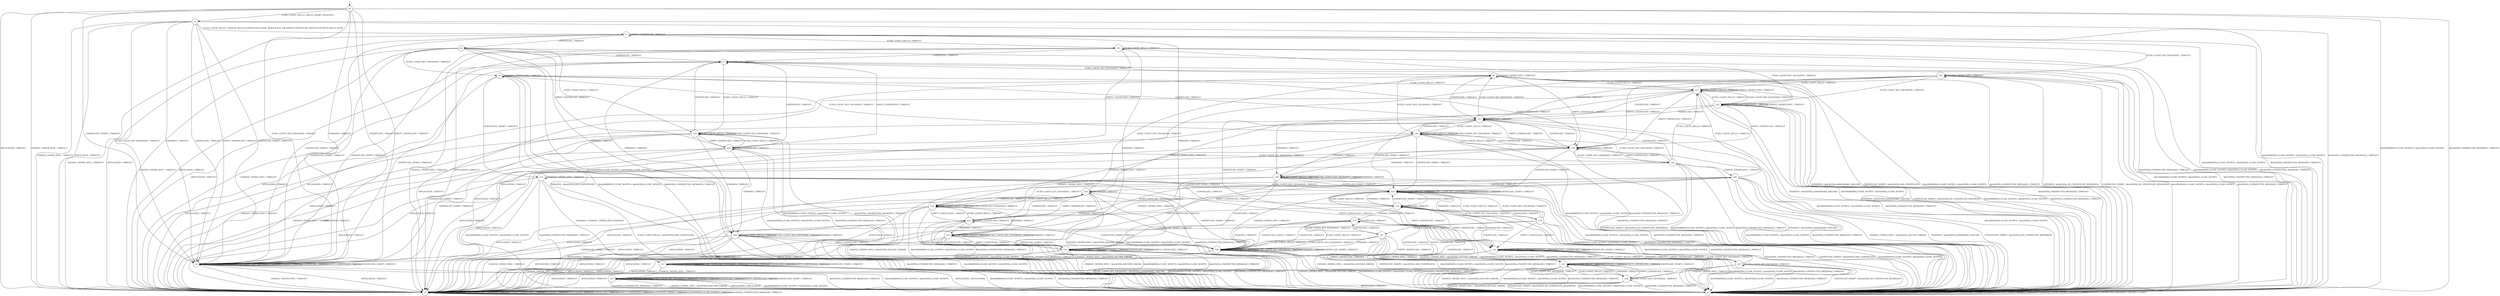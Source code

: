 digraph g {

	s0 [shape="circle" label="s0"];
	s1 [shape="circle" label="s1"];
	s2 [shape="circle" label="s2"];
	s3 [shape="circle" label="s3"];
	s4 [shape="circle" label="s4"];
	s5 [shape="circle" label="s5"];
	s6 [shape="circle" label="s6"];
	s7 [shape="circle" label="s7"];
	s8 [shape="circle" label="s8"];
	s9 [shape="circle" label="s9"];
	s10 [shape="circle" label="s10"];
	s11 [shape="circle" label="s11"];
	s12 [shape="circle" label="s12"];
	s13 [shape="circle" label="s13"];
	s14 [shape="circle" label="s14"];
	s15 [shape="circle" label="s15"];
	s16 [shape="circle" label="s16"];
	s17 [shape="circle" label="s17"];
	s18 [shape="circle" label="s18"];
	s19 [shape="circle" label="s19"];
	s20 [shape="circle" label="s20"];
	s21 [shape="circle" label="s21"];
	s22 [shape="circle" label="s22"];
	s23 [shape="circle" label="s23"];
	s24 [shape="circle" label="s24"];
	s25 [shape="circle" label="s25"];
	s26 [shape="circle" label="s26"];
	s27 [shape="circle" label="s27"];
	s28 [shape="circle" label="s28"];
	s29 [shape="circle" label="s29"];
	s30 [shape="circle" label="s30"];
	s31 [shape="circle" label="s31"];
	s32 [shape="circle" label="s32"];
	s33 [shape="circle" label="s33"];
	s34 [shape="circle" label="s34"];
	s35 [shape="circle" label="s35"];
	s36 [shape="circle" label="s36"];
	s37 [shape="circle" label="s37"];
	s38 [shape="circle" label="s38"];
	s39 [shape="circle" label="s39"];
	s40 [shape="circle" label="s40"];
	s0 -> s2 [label="ECDH_CLIENT_HELLO / HELLO_VERIFY_REQUEST+"];
	s0 -> s4 [label="ECDH_CLIENT_KEY_EXCHANGE / TIMEOUT"];
	s0 -> s1 [label="CHANGE_CIPHER_SPEC / TIMEOUT"];
	s0 -> s4 [label="FINISHED / TIMEOUT"];
	s0 -> s1 [label="APPLICATION / TIMEOUT"];
	s0 -> s4 [label="CERTIFICATE / TIMEOUT"];
	s0 -> s4 [label="EMPTY_CERTIFICATE / TIMEOUT"];
	s0 -> s4 [label="CERTIFICATE_VERIFY / TIMEOUT"];
	s0 -> s3 [label="Alert(WARNING,CLOSE_NOTIFY) / Alert(FATAL,CLOSE_NOTIFY)"];
	s0 -> s3 [label="Alert(FATAL,UNEXPECTED_MESSAGE) / TIMEOUT"];
	s1 -> s1 [label="ECDH_CLIENT_HELLO / TIMEOUT"];
	s1 -> s1 [label="ECDH_CLIENT_KEY_EXCHANGE / TIMEOUT"];
	s1 -> s1 [label="CHANGE_CIPHER_SPEC / TIMEOUT"];
	s1 -> s1 [label="FINISHED / TIMEOUT"];
	s1 -> s1 [label="APPLICATION / TIMEOUT"];
	s1 -> s1 [label="CERTIFICATE / TIMEOUT"];
	s1 -> s1 [label="EMPTY_CERTIFICATE / TIMEOUT"];
	s1 -> s1 [label="CERTIFICATE_VERIFY / TIMEOUT"];
	s1 -> s1 [label="Alert(WARNING,CLOSE_NOTIFY) / TIMEOUT"];
	s1 -> s1 [label="Alert(FATAL,UNEXPECTED_MESSAGE) / TIMEOUT"];
	s2 -> s5 [label="ECDH_CLIENT_HELLO / SERVER_HELLO,CERTIFICATE,ECDHE_SERVER_KEY_EXCHANGE,CERTIFICATE_REQUEST,SERVER_HELLO_DONE"];
	s2 -> s4 [label="ECDH_CLIENT_KEY_EXCHANGE / TIMEOUT"];
	s2 -> s1 [label="CHANGE_CIPHER_SPEC / TIMEOUT"];
	s2 -> s4 [label="FINISHED / TIMEOUT"];
	s2 -> s1 [label="APPLICATION / TIMEOUT"];
	s2 -> s4 [label="CERTIFICATE / TIMEOUT"];
	s2 -> s4 [label="EMPTY_CERTIFICATE / TIMEOUT"];
	s2 -> s4 [label="CERTIFICATE_VERIFY / TIMEOUT"];
	s2 -> s3 [label="Alert(WARNING,CLOSE_NOTIFY) / Alert(FATAL,CLOSE_NOTIFY)"];
	s2 -> s3 [label="Alert(FATAL,UNEXPECTED_MESSAGE) / TIMEOUT"];
	s3 -> s3 [label="ECDH_CLIENT_HELLO / SOCKET_CLOSED"];
	s3 -> s3 [label="ECDH_CLIENT_KEY_EXCHANGE / SOCKET_CLOSED"];
	s3 -> s3 [label="CHANGE_CIPHER_SPEC / SOCKET_CLOSED"];
	s3 -> s3 [label="FINISHED / SOCKET_CLOSED"];
	s3 -> s3 [label="APPLICATION / SOCKET_CLOSED"];
	s3 -> s3 [label="CERTIFICATE / SOCKET_CLOSED"];
	s3 -> s3 [label="EMPTY_CERTIFICATE / SOCKET_CLOSED"];
	s3 -> s3 [label="CERTIFICATE_VERIFY / SOCKET_CLOSED"];
	s3 -> s3 [label="Alert(WARNING,CLOSE_NOTIFY) / SOCKET_CLOSED"];
	s3 -> s3 [label="Alert(FATAL,UNEXPECTED_MESSAGE) / SOCKET_CLOSED"];
	s4 -> s4 [label="ECDH_CLIENT_HELLO / TIMEOUT"];
	s4 -> s4 [label="ECDH_CLIENT_KEY_EXCHANGE / TIMEOUT"];
	s4 -> s1 [label="CHANGE_CIPHER_SPEC / TIMEOUT"];
	s4 -> s4 [label="FINISHED / TIMEOUT"];
	s4 -> s1 [label="APPLICATION / TIMEOUT"];
	s4 -> s4 [label="CERTIFICATE / TIMEOUT"];
	s4 -> s4 [label="EMPTY_CERTIFICATE / TIMEOUT"];
	s4 -> s4 [label="CERTIFICATE_VERIFY / TIMEOUT"];
	s4 -> s3 [label="Alert(WARNING,CLOSE_NOTIFY) / Alert(FATAL,CLOSE_NOTIFY)"];
	s4 -> s3 [label="Alert(FATAL,UNEXPECTED_MESSAGE) / TIMEOUT"];
	s5 -> s21 [label="ECDH_CLIENT_HELLO / TIMEOUT"];
	s5 -> s10 [label="ECDH_CLIENT_KEY_EXCHANGE / TIMEOUT"];
	s5 -> s1 [label="CHANGE_CIPHER_SPEC / TIMEOUT"];
	s5 -> s12 [label="FINISHED / TIMEOUT"];
	s5 -> s1 [label="APPLICATION / TIMEOUT"];
	s5 -> s6 [label="CERTIFICATE / TIMEOUT"];
	s5 -> s5 [label="EMPTY_CERTIFICATE / TIMEOUT"];
	s5 -> s4 [label="CERTIFICATE_VERIFY / TIMEOUT"];
	s5 -> s3 [label="Alert(WARNING,CLOSE_NOTIFY) / Alert(FATAL,CLOSE_NOTIFY)"];
	s5 -> s3 [label="Alert(FATAL,UNEXPECTED_MESSAGE) / TIMEOUT"];
	s6 -> s19 [label="ECDH_CLIENT_HELLO / TIMEOUT"];
	s6 -> s9 [label="ECDH_CLIENT_KEY_EXCHANGE / TIMEOUT"];
	s6 -> s1 [label="CHANGE_CIPHER_SPEC / TIMEOUT"];
	s6 -> s20 [label="FINISHED / TIMEOUT"];
	s6 -> s1 [label="APPLICATION / TIMEOUT"];
	s6 -> s7 [label="CERTIFICATE / TIMEOUT"];
	s6 -> s29 [label="EMPTY_CERTIFICATE / TIMEOUT"];
	s6 -> s4 [label="CERTIFICATE_VERIFY / TIMEOUT"];
	s6 -> s3 [label="Alert(WARNING,CLOSE_NOTIFY) / Alert(FATAL,CLOSE_NOTIFY)"];
	s6 -> s3 [label="Alert(FATAL,UNEXPECTED_MESSAGE) / TIMEOUT"];
	s7 -> s19 [label="ECDH_CLIENT_HELLO / TIMEOUT"];
	s7 -> s8 [label="ECDH_CLIENT_KEY_EXCHANGE / TIMEOUT"];
	s7 -> s1 [label="CHANGE_CIPHER_SPEC / TIMEOUT"];
	s7 -> s20 [label="FINISHED / TIMEOUT"];
	s7 -> s1 [label="APPLICATION / TIMEOUT"];
	s7 -> s7 [label="CERTIFICATE / TIMEOUT"];
	s7 -> s29 [label="EMPTY_CERTIFICATE / TIMEOUT"];
	s7 -> s4 [label="CERTIFICATE_VERIFY / TIMEOUT"];
	s7 -> s3 [label="Alert(WARNING,CLOSE_NOTIFY) / Alert(FATAL,CLOSE_NOTIFY)"];
	s7 -> s3 [label="Alert(FATAL,UNEXPECTED_MESSAGE) / TIMEOUT"];
	s8 -> s15 [label="ECDH_CLIENT_HELLO / TIMEOUT"];
	s8 -> s40 [label="ECDH_CLIENT_KEY_EXCHANGE / TIMEOUT"];
	s8 -> s8 [label="CHANGE_CIPHER_SPEC / TIMEOUT"];
	s8 -> s3 [label="FINISHED / Alert(FATAL,HANDSHAKE_FAILURE)"];
	s8 -> s1 [label="APPLICATION / TIMEOUT"];
	s8 -> s37 [label="CERTIFICATE / TIMEOUT"];
	s8 -> s31 [label="EMPTY_CERTIFICATE / TIMEOUT"];
	s8 -> s3 [label="CERTIFICATE_VERIFY / Alert(FATAL,BAD_CERTIFICATE)"];
	s8 -> s3 [label="Alert(WARNING,CLOSE_NOTIFY) / Alert(FATAL,CLOSE_NOTIFY)"];
	s8 -> s3 [label="Alert(FATAL,UNEXPECTED_MESSAGE) / TIMEOUT"];
	s9 -> s15 [label="ECDH_CLIENT_HELLO / TIMEOUT"];
	s9 -> s40 [label="ECDH_CLIENT_KEY_EXCHANGE / TIMEOUT"];
	s9 -> s9 [label="CHANGE_CIPHER_SPEC / TIMEOUT"];
	s9 -> s3 [label="FINISHED / Alert(FATAL,BAD_CERTIFICATE)"];
	s9 -> s1 [label="APPLICATION / TIMEOUT"];
	s9 -> s37 [label="CERTIFICATE / TIMEOUT"];
	s9 -> s31 [label="EMPTY_CERTIFICATE / TIMEOUT"];
	s9 -> s11 [label="CERTIFICATE_VERIFY / TIMEOUT"];
	s9 -> s3 [label="Alert(WARNING,CLOSE_NOTIFY) / Alert(FATAL,CLOSE_NOTIFY)"];
	s9 -> s3 [label="Alert(FATAL,UNEXPECTED_MESSAGE) / TIMEOUT"];
	s10 -> s15 [label="ECDH_CLIENT_HELLO / TIMEOUT"];
	s10 -> s14 [label="ECDH_CLIENT_KEY_EXCHANGE / TIMEOUT"];
	s10 -> s10 [label="CHANGE_CIPHER_SPEC / TIMEOUT"];
	s10 -> s3 [label="FINISHED / Alert(FATAL,NO_CERTIFICATE_RESERVED)"];
	s10 -> s1 [label="APPLICATION / TIMEOUT"];
	s10 -> s37 [label="CERTIFICATE / TIMEOUT"];
	s10 -> s31 [label="EMPTY_CERTIFICATE / TIMEOUT"];
	s10 -> s3 [label="CERTIFICATE_VERIFY / Alert(FATAL,NO_CERTIFICATE_RESERVED)"];
	s10 -> s3 [label="Alert(WARNING,CLOSE_NOTIFY) / Alert(FATAL,CLOSE_NOTIFY)"];
	s10 -> s3 [label="Alert(FATAL,UNEXPECTED_MESSAGE) / TIMEOUT"];
	s11 -> s3 [label="ECDH_CLIENT_HELLO / Alert(FATAL,BAD_CERTIFICATE)"];
	s11 -> s24 [label="ECDH_CLIENT_KEY_EXCHANGE / TIMEOUT"];
	s11 -> s11 [label="CHANGE_CIPHER_SPEC / TIMEOUT"];
	s11 -> s13 [label="FINISHED / CHANGE_CIPHER_SPEC,FINISHED"];
	s11 -> s1 [label="APPLICATION / TIMEOUT"];
	s11 -> s16 [label="CERTIFICATE / TIMEOUT"];
	s11 -> s22 [label="EMPTY_CERTIFICATE / TIMEOUT"];
	s11 -> s24 [label="CERTIFICATE_VERIFY / TIMEOUT"];
	s11 -> s3 [label="Alert(WARNING,CLOSE_NOTIFY) / Alert(FATAL,CLOSE_NOTIFY)"];
	s11 -> s3 [label="Alert(FATAL,UNEXPECTED_MESSAGE) / TIMEOUT"];
	s12 -> s12 [label="ECDH_CLIENT_HELLO / TIMEOUT"];
	s12 -> s3 [label="ECDH_CLIENT_KEY_EXCHANGE / Alert(FATAL,HANDSHAKE_FAILURE)"];
	s12 -> s1 [label="CHANGE_CIPHER_SPEC / TIMEOUT"];
	s12 -> s12 [label="FINISHED / TIMEOUT"];
	s12 -> s1 [label="APPLICATION / TIMEOUT"];
	s12 -> s12 [label="CERTIFICATE / TIMEOUT"];
	s12 -> s12 [label="EMPTY_CERTIFICATE / TIMEOUT"];
	s12 -> s4 [label="CERTIFICATE_VERIFY / TIMEOUT"];
	s12 -> s3 [label="Alert(WARNING,CLOSE_NOTIFY) / Alert(FATAL,CLOSE_NOTIFY)"];
	s12 -> s3 [label="Alert(FATAL,UNEXPECTED_MESSAGE) / TIMEOUT"];
	s13 -> s13 [label="ECDH_CLIENT_HELLO / TIMEOUT"];
	s13 -> s13 [label="ECDH_CLIENT_KEY_EXCHANGE / TIMEOUT"];
	s13 -> s35 [label="CHANGE_CIPHER_SPEC / TIMEOUT"];
	s13 -> s13 [label="FINISHED / TIMEOUT"];
	s13 -> s3 [label="APPLICATION / APPLICATION"];
	s13 -> s13 [label="CERTIFICATE / TIMEOUT"];
	s13 -> s13 [label="EMPTY_CERTIFICATE / TIMEOUT"];
	s13 -> s13 [label="CERTIFICATE_VERIFY / TIMEOUT"];
	s13 -> s3 [label="Alert(WARNING,CLOSE_NOTIFY) / Alert(FATAL,CLOSE_NOTIFY)"];
	s13 -> s3 [label="Alert(FATAL,UNEXPECTED_MESSAGE) / TIMEOUT"];
	s14 -> s15 [label="ECDH_CLIENT_HELLO / TIMEOUT"];
	s14 -> s14 [label="ECDH_CLIENT_KEY_EXCHANGE / TIMEOUT"];
	s14 -> s14 [label="CHANGE_CIPHER_SPEC / TIMEOUT"];
	s14 -> s3 [label="FINISHED / Alert(FATAL,HANDSHAKE_FAILURE)"];
	s14 -> s1 [label="APPLICATION / TIMEOUT"];
	s14 -> s37 [label="CERTIFICATE / TIMEOUT"];
	s14 -> s31 [label="EMPTY_CERTIFICATE / TIMEOUT"];
	s14 -> s3 [label="CERTIFICATE_VERIFY / Alert(FATAL,NO_CERTIFICATE_RESERVED)"];
	s14 -> s3 [label="Alert(WARNING,CLOSE_NOTIFY) / Alert(FATAL,CLOSE_NOTIFY)"];
	s14 -> s3 [label="Alert(FATAL,UNEXPECTED_MESSAGE) / TIMEOUT"];
	s15 -> s15 [label="ECDH_CLIENT_HELLO / TIMEOUT"];
	s15 -> s14 [label="ECDH_CLIENT_KEY_EXCHANGE / TIMEOUT"];
	s15 -> s15 [label="CHANGE_CIPHER_SPEC / TIMEOUT"];
	s15 -> s3 [label="FINISHED / Alert(FATAL,HANDSHAKE_FAILURE)"];
	s15 -> s1 [label="APPLICATION / TIMEOUT"];
	s15 -> s37 [label="CERTIFICATE / TIMEOUT"];
	s15 -> s31 [label="EMPTY_CERTIFICATE / TIMEOUT"];
	s15 -> s22 [label="CERTIFICATE_VERIFY / TIMEOUT"];
	s15 -> s3 [label="Alert(WARNING,CLOSE_NOTIFY) / Alert(FATAL,CLOSE_NOTIFY)"];
	s15 -> s3 [label="Alert(FATAL,UNEXPECTED_MESSAGE) / TIMEOUT"];
	s16 -> s24 [label="ECDH_CLIENT_HELLO / TIMEOUT"];
	s16 -> s18 [label="ECDH_CLIENT_KEY_EXCHANGE / TIMEOUT"];
	s16 -> s17 [label="CHANGE_CIPHER_SPEC / TIMEOUT"];
	s16 -> s24 [label="FINISHED / TIMEOUT"];
	s16 -> s1 [label="APPLICATION / TIMEOUT"];
	s16 -> s16 [label="CERTIFICATE / TIMEOUT"];
	s16 -> s22 [label="EMPTY_CERTIFICATE / TIMEOUT"];
	s16 -> s24 [label="CERTIFICATE_VERIFY / TIMEOUT"];
	s16 -> s3 [label="Alert(WARNING,CLOSE_NOTIFY) / Alert(FATAL,CLOSE_NOTIFY)"];
	s16 -> s3 [label="Alert(FATAL,UNEXPECTED_MESSAGE) / TIMEOUT"];
	s17 -> s28 [label="ECDH_CLIENT_HELLO / TIMEOUT"];
	s17 -> s27 [label="ECDH_CLIENT_KEY_EXCHANGE / TIMEOUT"];
	s17 -> s3 [label="CHANGE_CIPHER_SPEC / Alert(FATAL,DECODE_ERROR)"];
	s17 -> s28 [label="FINISHED / TIMEOUT"];
	s17 -> s1 [label="APPLICATION / TIMEOUT"];
	s17 -> s17 [label="CERTIFICATE / TIMEOUT"];
	s17 -> s25 [label="EMPTY_CERTIFICATE / TIMEOUT"];
	s17 -> s28 [label="CERTIFICATE_VERIFY / TIMEOUT"];
	s17 -> s3 [label="Alert(WARNING,CLOSE_NOTIFY) / Alert(FATAL,CLOSE_NOTIFY)"];
	s17 -> s3 [label="Alert(FATAL,UNEXPECTED_MESSAGE) / TIMEOUT"];
	s18 -> s24 [label="ECDH_CLIENT_HELLO / TIMEOUT"];
	s18 -> s24 [label="ECDH_CLIENT_KEY_EXCHANGE / TIMEOUT"];
	s18 -> s27 [label="CHANGE_CIPHER_SPEC / TIMEOUT"];
	s18 -> s24 [label="FINISHED / TIMEOUT"];
	s18 -> s1 [label="APPLICATION / TIMEOUT"];
	s18 -> s16 [label="CERTIFICATE / TIMEOUT"];
	s18 -> s22 [label="EMPTY_CERTIFICATE / TIMEOUT"];
	s18 -> s3 [label="CERTIFICATE_VERIFY / Alert(FATAL,BAD_CERTIFICATE)"];
	s18 -> s3 [label="Alert(WARNING,CLOSE_NOTIFY) / Alert(FATAL,CLOSE_NOTIFY)"];
	s18 -> s3 [label="Alert(FATAL,UNEXPECTED_MESSAGE) / TIMEOUT"];
	s19 -> s19 [label="ECDH_CLIENT_HELLO / TIMEOUT"];
	s19 -> s19 [label="ECDH_CLIENT_KEY_EXCHANGE / TIMEOUT"];
	s19 -> s1 [label="CHANGE_CIPHER_SPEC / TIMEOUT"];
	s19 -> s20 [label="FINISHED / TIMEOUT"];
	s19 -> s1 [label="APPLICATION / TIMEOUT"];
	s19 -> s7 [label="CERTIFICATE / TIMEOUT"];
	s19 -> s29 [label="EMPTY_CERTIFICATE / TIMEOUT"];
	s19 -> s4 [label="CERTIFICATE_VERIFY / TIMEOUT"];
	s19 -> s3 [label="Alert(WARNING,CLOSE_NOTIFY) / Alert(FATAL,CLOSE_NOTIFY)"];
	s19 -> s3 [label="Alert(FATAL,UNEXPECTED_MESSAGE) / TIMEOUT"];
	s20 -> s20 [label="ECDH_CLIENT_HELLO / TIMEOUT"];
	s20 -> s20 [label="ECDH_CLIENT_KEY_EXCHANGE / TIMEOUT"];
	s20 -> s1 [label="CHANGE_CIPHER_SPEC / TIMEOUT"];
	s20 -> s20 [label="FINISHED / TIMEOUT"];
	s20 -> s1 [label="APPLICATION / TIMEOUT"];
	s20 -> s12 [label="CERTIFICATE / TIMEOUT"];
	s20 -> s12 [label="EMPTY_CERTIFICATE / TIMEOUT"];
	s20 -> s4 [label="CERTIFICATE_VERIFY / TIMEOUT"];
	s20 -> s3 [label="Alert(WARNING,CLOSE_NOTIFY) / Alert(FATAL,CLOSE_NOTIFY)"];
	s20 -> s3 [label="Alert(FATAL,UNEXPECTED_MESSAGE) / TIMEOUT"];
	s21 -> s21 [label="ECDH_CLIENT_HELLO / TIMEOUT"];
	s21 -> s14 [label="ECDH_CLIENT_KEY_EXCHANGE / TIMEOUT"];
	s21 -> s1 [label="CHANGE_CIPHER_SPEC / TIMEOUT"];
	s21 -> s12 [label="FINISHED / TIMEOUT"];
	s21 -> s1 [label="APPLICATION / TIMEOUT"];
	s21 -> s7 [label="CERTIFICATE / TIMEOUT"];
	s21 -> s29 [label="EMPTY_CERTIFICATE / TIMEOUT"];
	s21 -> s4 [label="CERTIFICATE_VERIFY / TIMEOUT"];
	s21 -> s3 [label="Alert(WARNING,CLOSE_NOTIFY) / Alert(FATAL,CLOSE_NOTIFY)"];
	s21 -> s3 [label="Alert(FATAL,UNEXPECTED_MESSAGE) / TIMEOUT"];
	s22 -> s22 [label="ECDH_CLIENT_HELLO / TIMEOUT"];
	s22 -> s23 [label="ECDH_CLIENT_KEY_EXCHANGE / TIMEOUT"];
	s22 -> s25 [label="CHANGE_CIPHER_SPEC / TIMEOUT"];
	s22 -> s22 [label="FINISHED / TIMEOUT"];
	s22 -> s1 [label="APPLICATION / TIMEOUT"];
	s22 -> s16 [label="CERTIFICATE / TIMEOUT"];
	s22 -> s22 [label="EMPTY_CERTIFICATE / TIMEOUT"];
	s22 -> s22 [label="CERTIFICATE_VERIFY / TIMEOUT"];
	s22 -> s3 [label="Alert(WARNING,CLOSE_NOTIFY) / Alert(FATAL,CLOSE_NOTIFY)"];
	s22 -> s3 [label="Alert(FATAL,UNEXPECTED_MESSAGE) / TIMEOUT"];
	s23 -> s22 [label="ECDH_CLIENT_HELLO / TIMEOUT"];
	s23 -> s23 [label="ECDH_CLIENT_KEY_EXCHANGE / TIMEOUT"];
	s23 -> s26 [label="CHANGE_CIPHER_SPEC / TIMEOUT"];
	s23 -> s22 [label="FINISHED / TIMEOUT"];
	s23 -> s1 [label="APPLICATION / TIMEOUT"];
	s23 -> s16 [label="CERTIFICATE / TIMEOUT"];
	s23 -> s22 [label="EMPTY_CERTIFICATE / TIMEOUT"];
	s23 -> s3 [label="CERTIFICATE_VERIFY / Alert(FATAL,NO_CERTIFICATE_RESERVED)"];
	s23 -> s3 [label="Alert(WARNING,CLOSE_NOTIFY) / Alert(FATAL,CLOSE_NOTIFY)"];
	s23 -> s3 [label="Alert(FATAL,UNEXPECTED_MESSAGE) / TIMEOUT"];
	s24 -> s24 [label="ECDH_CLIENT_HELLO / TIMEOUT"];
	s24 -> s24 [label="ECDH_CLIENT_KEY_EXCHANGE / TIMEOUT"];
	s24 -> s28 [label="CHANGE_CIPHER_SPEC / TIMEOUT"];
	s24 -> s24 [label="FINISHED / TIMEOUT"];
	s24 -> s1 [label="APPLICATION / TIMEOUT"];
	s24 -> s16 [label="CERTIFICATE / TIMEOUT"];
	s24 -> s22 [label="EMPTY_CERTIFICATE / TIMEOUT"];
	s24 -> s24 [label="CERTIFICATE_VERIFY / TIMEOUT"];
	s24 -> s3 [label="Alert(WARNING,CLOSE_NOTIFY) / Alert(FATAL,CLOSE_NOTIFY)"];
	s24 -> s3 [label="Alert(FATAL,UNEXPECTED_MESSAGE) / TIMEOUT"];
	s25 -> s25 [label="ECDH_CLIENT_HELLO / TIMEOUT"];
	s25 -> s26 [label="ECDH_CLIENT_KEY_EXCHANGE / TIMEOUT"];
	s25 -> s3 [label="CHANGE_CIPHER_SPEC / Alert(FATAL,DECODE_ERROR)"];
	s25 -> s25 [label="FINISHED / TIMEOUT"];
	s25 -> s1 [label="APPLICATION / TIMEOUT"];
	s25 -> s17 [label="CERTIFICATE / TIMEOUT"];
	s25 -> s25 [label="EMPTY_CERTIFICATE / TIMEOUT"];
	s25 -> s25 [label="CERTIFICATE_VERIFY / TIMEOUT"];
	s25 -> s3 [label="Alert(WARNING,CLOSE_NOTIFY) / Alert(FATAL,CLOSE_NOTIFY)"];
	s25 -> s3 [label="Alert(FATAL,UNEXPECTED_MESSAGE) / TIMEOUT"];
	s26 -> s25 [label="ECDH_CLIENT_HELLO / TIMEOUT"];
	s26 -> s26 [label="ECDH_CLIENT_KEY_EXCHANGE / TIMEOUT"];
	s26 -> s3 [label="CHANGE_CIPHER_SPEC / Alert(FATAL,DECODE_ERROR)"];
	s26 -> s25 [label="FINISHED / TIMEOUT"];
	s26 -> s1 [label="APPLICATION / TIMEOUT"];
	s26 -> s17 [label="CERTIFICATE / TIMEOUT"];
	s26 -> s25 [label="EMPTY_CERTIFICATE / TIMEOUT"];
	s26 -> s3 [label="CERTIFICATE_VERIFY / Alert(FATAL,NO_CERTIFICATE_RESERVED)"];
	s26 -> s3 [label="Alert(WARNING,CLOSE_NOTIFY) / Alert(FATAL,CLOSE_NOTIFY)"];
	s26 -> s3 [label="Alert(FATAL,UNEXPECTED_MESSAGE) / TIMEOUT"];
	s27 -> s28 [label="ECDH_CLIENT_HELLO / TIMEOUT"];
	s27 -> s28 [label="ECDH_CLIENT_KEY_EXCHANGE / TIMEOUT"];
	s27 -> s3 [label="CHANGE_CIPHER_SPEC / Alert(FATAL,DECODE_ERROR)"];
	s27 -> s28 [label="FINISHED / TIMEOUT"];
	s27 -> s1 [label="APPLICATION / TIMEOUT"];
	s27 -> s17 [label="CERTIFICATE / TIMEOUT"];
	s27 -> s25 [label="EMPTY_CERTIFICATE / TIMEOUT"];
	s27 -> s3 [label="CERTIFICATE_VERIFY / Alert(FATAL,BAD_CERTIFICATE)"];
	s27 -> s3 [label="Alert(WARNING,CLOSE_NOTIFY) / Alert(FATAL,CLOSE_NOTIFY)"];
	s27 -> s3 [label="Alert(FATAL,UNEXPECTED_MESSAGE) / TIMEOUT"];
	s28 -> s28 [label="ECDH_CLIENT_HELLO / TIMEOUT"];
	s28 -> s28 [label="ECDH_CLIENT_KEY_EXCHANGE / TIMEOUT"];
	s28 -> s3 [label="CHANGE_CIPHER_SPEC / Alert(FATAL,DECODE_ERROR)"];
	s28 -> s28 [label="FINISHED / TIMEOUT"];
	s28 -> s1 [label="APPLICATION / TIMEOUT"];
	s28 -> s17 [label="CERTIFICATE / TIMEOUT"];
	s28 -> s25 [label="EMPTY_CERTIFICATE / TIMEOUT"];
	s28 -> s28 [label="CERTIFICATE_VERIFY / TIMEOUT"];
	s28 -> s3 [label="Alert(WARNING,CLOSE_NOTIFY) / Alert(FATAL,CLOSE_NOTIFY)"];
	s28 -> s3 [label="Alert(FATAL,UNEXPECTED_MESSAGE) / TIMEOUT"];
	s29 -> s19 [label="ECDH_CLIENT_HELLO / TIMEOUT"];
	s29 -> s30 [label="ECDH_CLIENT_KEY_EXCHANGE / TIMEOUT"];
	s29 -> s1 [label="CHANGE_CIPHER_SPEC / TIMEOUT"];
	s29 -> s20 [label="FINISHED / TIMEOUT"];
	s29 -> s1 [label="APPLICATION / TIMEOUT"];
	s29 -> s7 [label="CERTIFICATE / TIMEOUT"];
	s29 -> s29 [label="EMPTY_CERTIFICATE / TIMEOUT"];
	s29 -> s4 [label="CERTIFICATE_VERIFY / TIMEOUT"];
	s29 -> s3 [label="Alert(WARNING,CLOSE_NOTIFY) / Alert(FATAL,CLOSE_NOTIFY)"];
	s29 -> s3 [label="Alert(FATAL,UNEXPECTED_MESSAGE) / TIMEOUT"];
	s30 -> s15 [label="ECDH_CLIENT_HELLO / TIMEOUT"];
	s30 -> s40 [label="ECDH_CLIENT_KEY_EXCHANGE / TIMEOUT"];
	s30 -> s36 [label="CHANGE_CIPHER_SPEC / TIMEOUT"];
	s30 -> s3 [label="FINISHED / Alert(FATAL,HANDSHAKE_FAILURE)"];
	s30 -> s1 [label="APPLICATION / TIMEOUT"];
	s30 -> s37 [label="CERTIFICATE / TIMEOUT"];
	s30 -> s31 [label="EMPTY_CERTIFICATE / TIMEOUT"];
	s30 -> s3 [label="CERTIFICATE_VERIFY / Alert(FATAL,NO_CERTIFICATE_RESERVED)"];
	s30 -> s3 [label="Alert(WARNING,CLOSE_NOTIFY) / Alert(FATAL,CLOSE_NOTIFY)"];
	s30 -> s3 [label="Alert(FATAL,UNEXPECTED_MESSAGE) / TIMEOUT"];
	s31 -> s40 [label="ECDH_CLIENT_HELLO / TIMEOUT"];
	s31 -> s30 [label="ECDH_CLIENT_KEY_EXCHANGE / TIMEOUT"];
	s31 -> s32 [label="CHANGE_CIPHER_SPEC / TIMEOUT"];
	s31 -> s39 [label="FINISHED / TIMEOUT"];
	s31 -> s1 [label="APPLICATION / TIMEOUT"];
	s31 -> s37 [label="CERTIFICATE / TIMEOUT"];
	s31 -> s31 [label="EMPTY_CERTIFICATE / TIMEOUT"];
	s31 -> s24 [label="CERTIFICATE_VERIFY / TIMEOUT"];
	s31 -> s3 [label="Alert(WARNING,CLOSE_NOTIFY) / Alert(FATAL,CLOSE_NOTIFY)"];
	s31 -> s3 [label="Alert(FATAL,UNEXPECTED_MESSAGE) / TIMEOUT"];
	s32 -> s34 [label="ECDH_CLIENT_HELLO / TIMEOUT"];
	s32 -> s36 [label="ECDH_CLIENT_KEY_EXCHANGE / TIMEOUT"];
	s32 -> s3 [label="CHANGE_CIPHER_SPEC / Alert(FATAL,DECODE_ERROR)"];
	s32 -> s33 [label="FINISHED / TIMEOUT"];
	s32 -> s1 [label="APPLICATION / TIMEOUT"];
	s32 -> s38 [label="CERTIFICATE / TIMEOUT"];
	s32 -> s32 [label="EMPTY_CERTIFICATE / TIMEOUT"];
	s32 -> s28 [label="CERTIFICATE_VERIFY / TIMEOUT"];
	s32 -> s3 [label="Alert(WARNING,CLOSE_NOTIFY) / Alert(FATAL,CLOSE_NOTIFY)"];
	s32 -> s3 [label="Alert(FATAL,UNEXPECTED_MESSAGE) / TIMEOUT"];
	s33 -> s33 [label="ECDH_CLIENT_HELLO / TIMEOUT"];
	s33 -> s33 [label="ECDH_CLIENT_KEY_EXCHANGE / TIMEOUT"];
	s33 -> s3 [label="CHANGE_CIPHER_SPEC / Alert(FATAL,DECODE_ERROR)"];
	s33 -> s33 [label="FINISHED / TIMEOUT"];
	s33 -> s1 [label="APPLICATION / TIMEOUT"];
	s33 -> s12 [label="CERTIFICATE / TIMEOUT"];
	s33 -> s12 [label="EMPTY_CERTIFICATE / TIMEOUT"];
	s33 -> s28 [label="CERTIFICATE_VERIFY / TIMEOUT"];
	s33 -> s3 [label="Alert(WARNING,CLOSE_NOTIFY) / Alert(FATAL,CLOSE_NOTIFY)"];
	s33 -> s3 [label="Alert(FATAL,UNEXPECTED_MESSAGE) / TIMEOUT"];
	s34 -> s34 [label="ECDH_CLIENT_HELLO / TIMEOUT"];
	s34 -> s34 [label="ECDH_CLIENT_KEY_EXCHANGE / TIMEOUT"];
	s34 -> s3 [label="CHANGE_CIPHER_SPEC / Alert(FATAL,DECODE_ERROR)"];
	s34 -> s33 [label="FINISHED / TIMEOUT"];
	s34 -> s1 [label="APPLICATION / TIMEOUT"];
	s34 -> s38 [label="CERTIFICATE / TIMEOUT"];
	s34 -> s32 [label="EMPTY_CERTIFICATE / TIMEOUT"];
	s34 -> s28 [label="CERTIFICATE_VERIFY / TIMEOUT"];
	s34 -> s3 [label="Alert(WARNING,CLOSE_NOTIFY) / Alert(FATAL,CLOSE_NOTIFY)"];
	s34 -> s3 [label="Alert(FATAL,UNEXPECTED_MESSAGE) / TIMEOUT"];
	s35 -> s35 [label="ECDH_CLIENT_HELLO / TIMEOUT"];
	s35 -> s35 [label="ECDH_CLIENT_KEY_EXCHANGE / TIMEOUT"];
	s35 -> s3 [label="CHANGE_CIPHER_SPEC / Alert(FATAL,DECODE_ERROR)"];
	s35 -> s35 [label="FINISHED / TIMEOUT"];
	s35 -> s3 [label="APPLICATION / APPLICATION"];
	s35 -> s35 [label="CERTIFICATE / TIMEOUT"];
	s35 -> s35 [label="EMPTY_CERTIFICATE / TIMEOUT"];
	s35 -> s35 [label="CERTIFICATE_VERIFY / TIMEOUT"];
	s35 -> s3 [label="Alert(WARNING,CLOSE_NOTIFY) / Alert(FATAL,CLOSE_NOTIFY)"];
	s35 -> s3 [label="Alert(FATAL,UNEXPECTED_MESSAGE) / TIMEOUT"];
	s36 -> s15 [label="ECDH_CLIENT_HELLO / TIMEOUT"];
	s36 -> s34 [label="ECDH_CLIENT_KEY_EXCHANGE / TIMEOUT"];
	s36 -> s3 [label="CHANGE_CIPHER_SPEC / Alert(FATAL,DECODE_ERROR)"];
	s36 -> s3 [label="FINISHED / Alert(FATAL,HANDSHAKE_FAILURE)"];
	s36 -> s1 [label="APPLICATION / TIMEOUT"];
	s36 -> s38 [label="CERTIFICATE / TIMEOUT"];
	s36 -> s32 [label="EMPTY_CERTIFICATE / TIMEOUT"];
	s36 -> s3 [label="CERTIFICATE_VERIFY / Alert(FATAL,NO_CERTIFICATE_RESERVED)"];
	s36 -> s3 [label="Alert(WARNING,CLOSE_NOTIFY) / Alert(FATAL,CLOSE_NOTIFY)"];
	s36 -> s3 [label="Alert(FATAL,UNEXPECTED_MESSAGE) / TIMEOUT"];
	s37 -> s40 [label="ECDH_CLIENT_HELLO / TIMEOUT"];
	s37 -> s8 [label="ECDH_CLIENT_KEY_EXCHANGE / TIMEOUT"];
	s37 -> s38 [label="CHANGE_CIPHER_SPEC / TIMEOUT"];
	s37 -> s39 [label="FINISHED / TIMEOUT"];
	s37 -> s1 [label="APPLICATION / TIMEOUT"];
	s37 -> s37 [label="CERTIFICATE / TIMEOUT"];
	s37 -> s31 [label="EMPTY_CERTIFICATE / TIMEOUT"];
	s37 -> s24 [label="CERTIFICATE_VERIFY / TIMEOUT"];
	s37 -> s3 [label="Alert(WARNING,CLOSE_NOTIFY) / Alert(FATAL,CLOSE_NOTIFY)"];
	s37 -> s3 [label="Alert(FATAL,UNEXPECTED_MESSAGE) / TIMEOUT"];
	s38 -> s34 [label="ECDH_CLIENT_HELLO / TIMEOUT"];
	s38 -> s8 [label="ECDH_CLIENT_KEY_EXCHANGE / TIMEOUT"];
	s38 -> s3 [label="CHANGE_CIPHER_SPEC / Alert(FATAL,DECODE_ERROR)"];
	s38 -> s33 [label="FINISHED / TIMEOUT"];
	s38 -> s1 [label="APPLICATION / TIMEOUT"];
	s38 -> s38 [label="CERTIFICATE / TIMEOUT"];
	s38 -> s32 [label="EMPTY_CERTIFICATE / TIMEOUT"];
	s38 -> s28 [label="CERTIFICATE_VERIFY / TIMEOUT"];
	s38 -> s3 [label="Alert(WARNING,CLOSE_NOTIFY) / Alert(FATAL,CLOSE_NOTIFY)"];
	s38 -> s3 [label="Alert(FATAL,UNEXPECTED_MESSAGE) / TIMEOUT"];
	s39 -> s39 [label="ECDH_CLIENT_HELLO / TIMEOUT"];
	s39 -> s39 [label="ECDH_CLIENT_KEY_EXCHANGE / TIMEOUT"];
	s39 -> s33 [label="CHANGE_CIPHER_SPEC / TIMEOUT"];
	s39 -> s39 [label="FINISHED / TIMEOUT"];
	s39 -> s1 [label="APPLICATION / TIMEOUT"];
	s39 -> s12 [label="CERTIFICATE / TIMEOUT"];
	s39 -> s12 [label="EMPTY_CERTIFICATE / TIMEOUT"];
	s39 -> s24 [label="CERTIFICATE_VERIFY / TIMEOUT"];
	s39 -> s3 [label="Alert(WARNING,CLOSE_NOTIFY) / Alert(FATAL,CLOSE_NOTIFY)"];
	s39 -> s3 [label="Alert(FATAL,UNEXPECTED_MESSAGE) / TIMEOUT"];
	s40 -> s40 [label="ECDH_CLIENT_HELLO / TIMEOUT"];
	s40 -> s40 [label="ECDH_CLIENT_KEY_EXCHANGE / TIMEOUT"];
	s40 -> s34 [label="CHANGE_CIPHER_SPEC / TIMEOUT"];
	s40 -> s39 [label="FINISHED / TIMEOUT"];
	s40 -> s1 [label="APPLICATION / TIMEOUT"];
	s40 -> s37 [label="CERTIFICATE / TIMEOUT"];
	s40 -> s31 [label="EMPTY_CERTIFICATE / TIMEOUT"];
	s40 -> s24 [label="CERTIFICATE_VERIFY / TIMEOUT"];
	s40 -> s3 [label="Alert(WARNING,CLOSE_NOTIFY) / Alert(FATAL,CLOSE_NOTIFY)"];
	s40 -> s3 [label="Alert(FATAL,UNEXPECTED_MESSAGE) / TIMEOUT"];

__start0 [label="" shape="none" width="0" height="0"];
__start0 -> s0;

}
